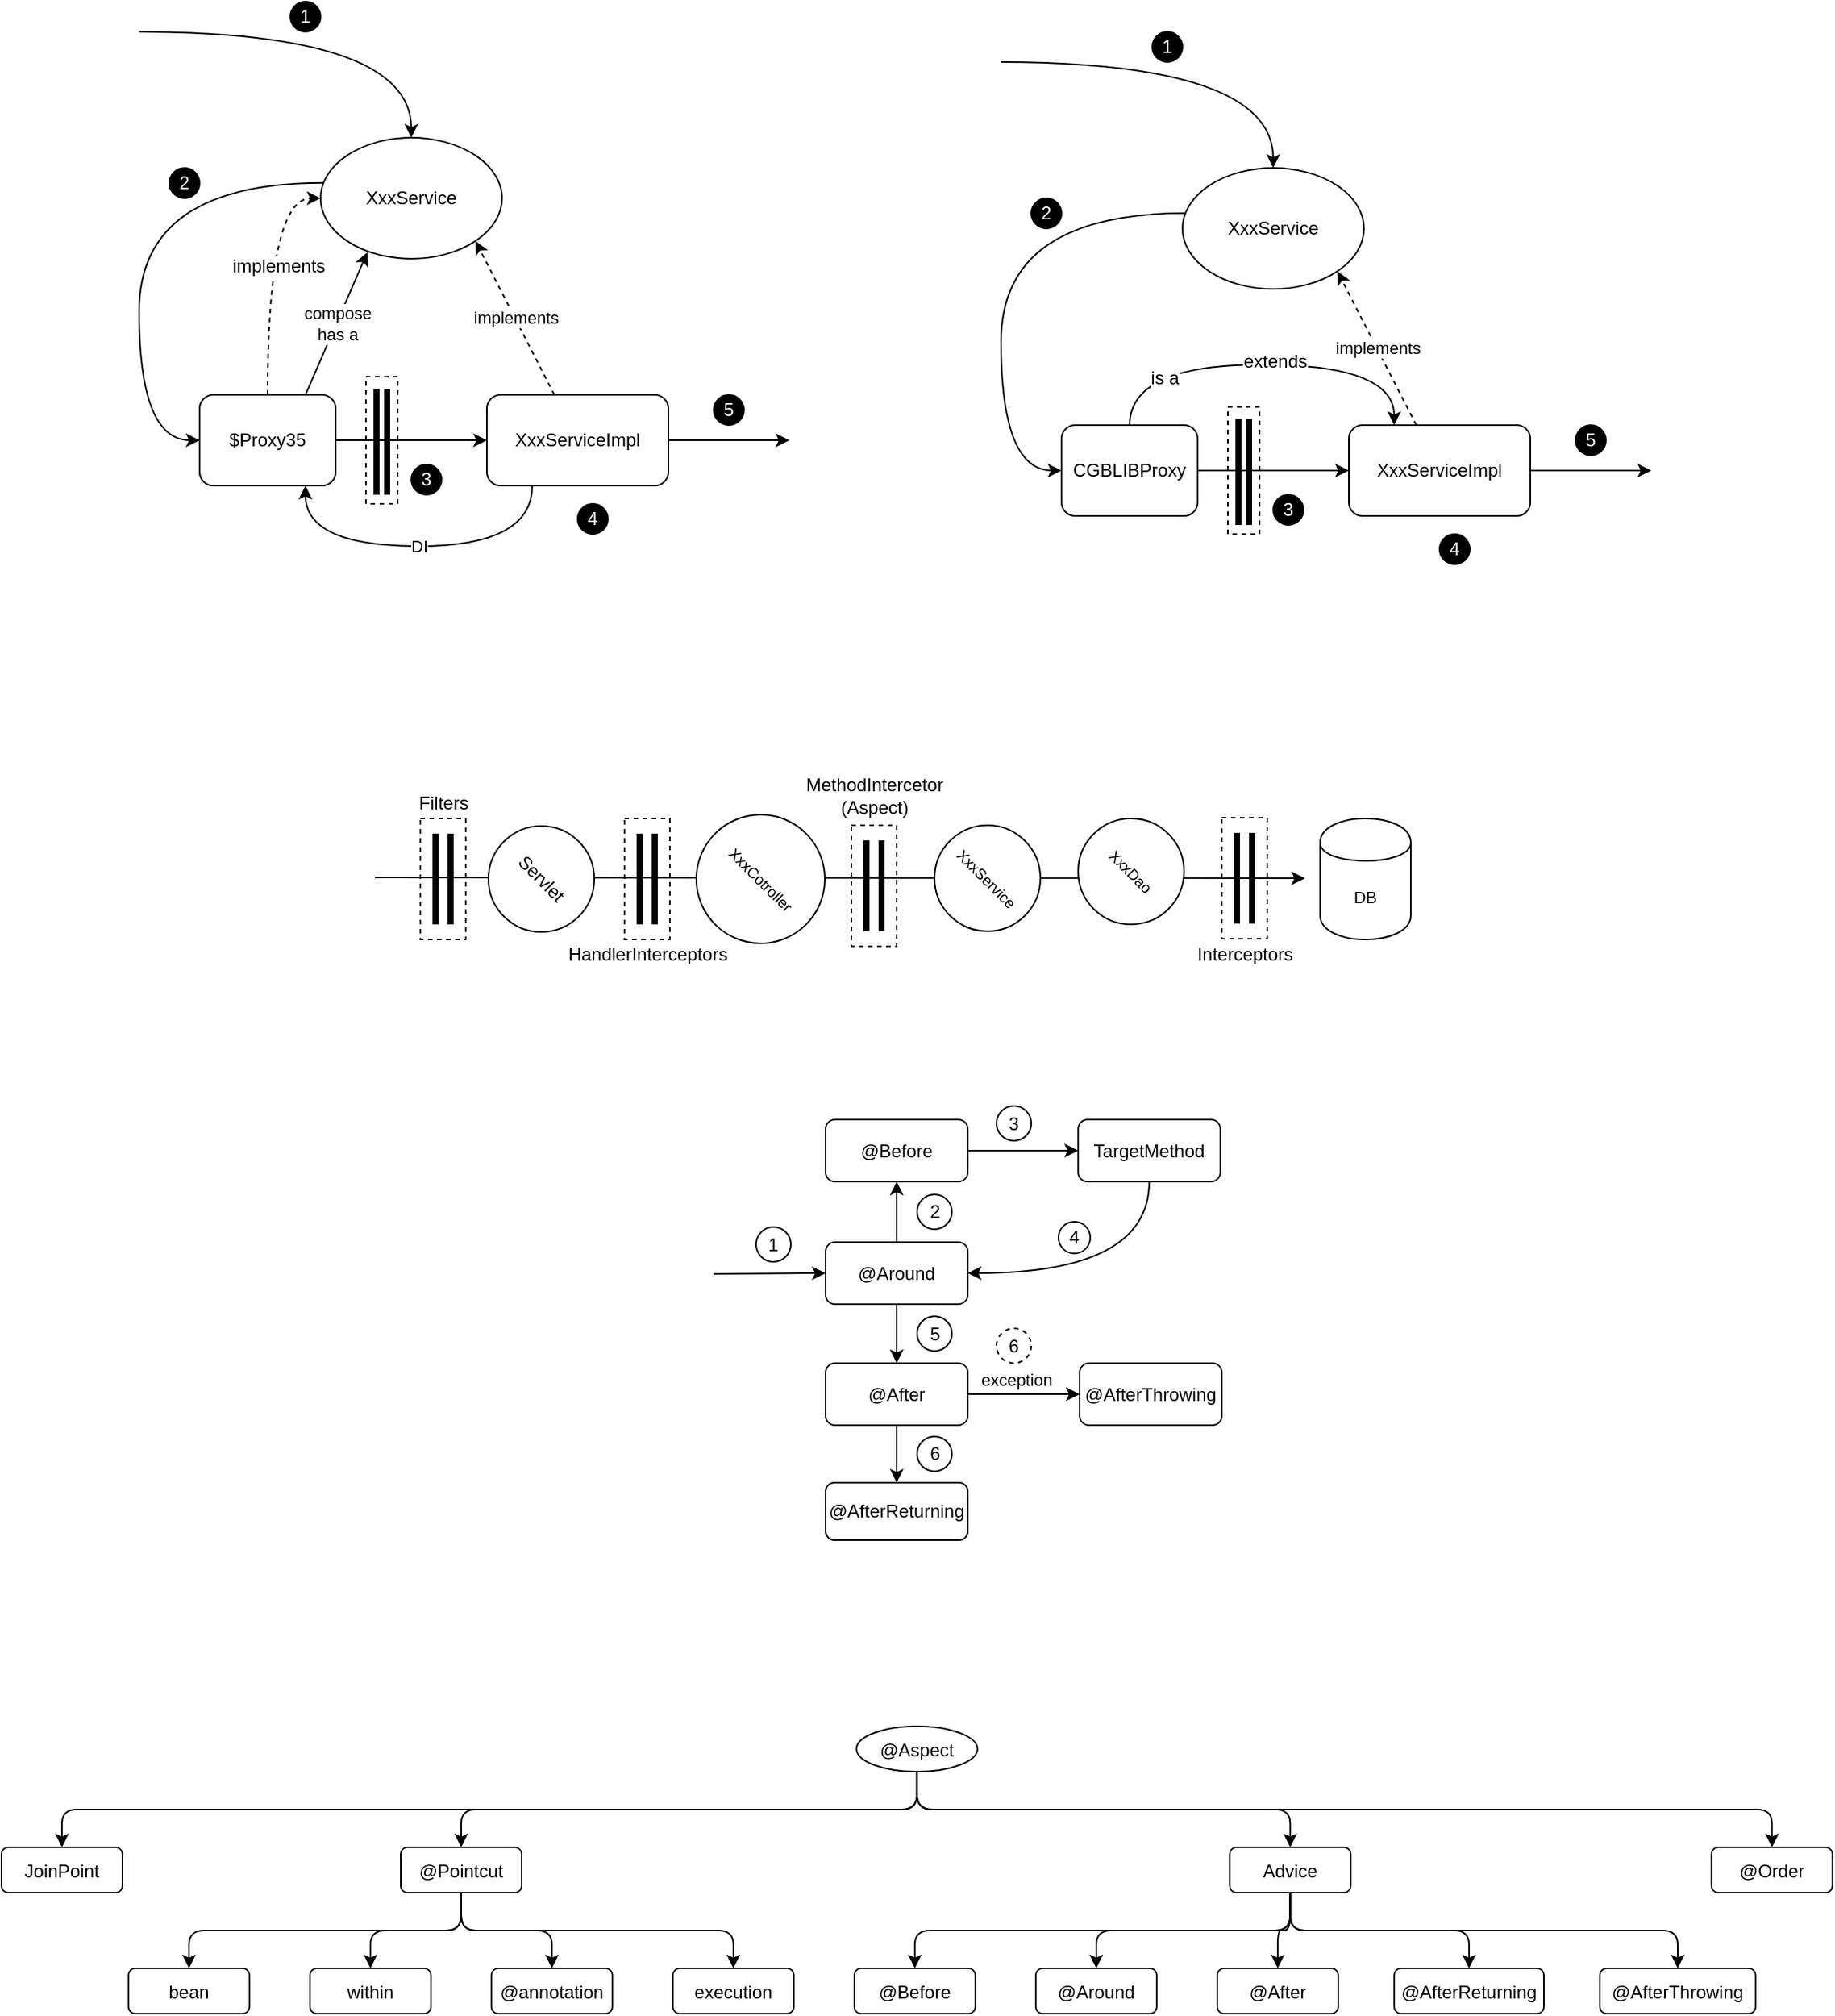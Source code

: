 <mxfile version="12.3.9" type="github" pages="1">
  <diagram id="S2aJ-UnXylgGQd3Q3xxX" name="第 1 页">
    <mxGraphModel dx="580" dy="601" grid="1" gridSize="10" guides="1" tooltips="1" connect="1" arrows="1" fold="1" page="1" pageScale="1" pageWidth="1200" pageHeight="1920" math="0" shadow="0">
      <root>
        <mxCell id="0"/>
        <mxCell id="1" parent="0"/>
        <mxCell id="p-tltdkEszSo-0zm12PA-62" value="" style="rounded=0;whiteSpace=wrap;html=1;fillColor=#FFFFFF;fontColor=#FFFFFF;dashed=1;" parent="1" vertex="1">
          <mxGeometry x="286" y="720" width="30" height="80" as="geometry"/>
        </mxCell>
        <mxCell id="p-tltdkEszSo-0zm12PA-70" value="" style="rounded=0;whiteSpace=wrap;html=1;fillColor=#FFFFFF;fontColor=#FFFFFF;dashed=1;" parent="1" vertex="1">
          <mxGeometry x="421" y="720" width="30" height="80" as="geometry"/>
        </mxCell>
        <mxCell id="p-tltdkEszSo-0zm12PA-76" value="" style="rounded=0;whiteSpace=wrap;html=1;fillColor=#FFFFFF;fontColor=#FFFFFF;dashed=1;" parent="1" vertex="1">
          <mxGeometry x="571" y="724.5" width="30" height="80" as="geometry"/>
        </mxCell>
        <mxCell id="p-tltdkEszSo-0zm12PA-84" value="" style="rounded=0;whiteSpace=wrap;html=1;fillColor=#FFFFFF;fontColor=#FFFFFF;dashed=1;" parent="1" vertex="1">
          <mxGeometry x="816" y="719.5" width="30" height="80" as="geometry"/>
        </mxCell>
        <mxCell id="p-tltdkEszSo-0zm12PA-12" value="" style="rounded=0;whiteSpace=wrap;html=1;dashed=1;" parent="1" vertex="1">
          <mxGeometry x="250" y="428" width="21" height="84" as="geometry"/>
        </mxCell>
        <mxCell id="p-tltdkEszSo-0zm12PA-13" value="" style="endArrow=none;html=1;strokeWidth=4;" parent="1" edge="1">
          <mxGeometry width="50" height="50" relative="1" as="geometry">
            <mxPoint x="257" y="506" as="sourcePoint"/>
            <mxPoint x="257" y="436" as="targetPoint"/>
          </mxGeometry>
        </mxCell>
        <mxCell id="p-tltdkEszSo-0zm12PA-14" value="" style="endArrow=none;html=1;strokeWidth=4;" parent="1" edge="1">
          <mxGeometry width="50" height="50" relative="1" as="geometry">
            <mxPoint x="264" y="506" as="sourcePoint"/>
            <mxPoint x="264" y="436" as="targetPoint"/>
          </mxGeometry>
        </mxCell>
        <mxCell id="p-tltdkEszSo-0zm12PA-7" value="implements" style="rounded=0;orthogonalLoop=1;jettySize=auto;html=1;entryX=1;entryY=1;entryDx=0;entryDy=0;dashed=1;" parent="1" source="p-tltdkEszSo-0zm12PA-1" target="p-tltdkEszSo-0zm12PA-6" edge="1">
          <mxGeometry relative="1" as="geometry"/>
        </mxCell>
        <mxCell id="p-tltdkEszSo-0zm12PA-34" value="" style="edgeStyle=orthogonalEdgeStyle;curved=1;rounded=0;orthogonalLoop=1;jettySize=auto;html=1;startArrow=none;startFill=0;endArrow=classic;endFill=1;strokeWidth=1;fontColor=#FFFFFF;" parent="1" source="p-tltdkEszSo-0zm12PA-1" edge="1">
          <mxGeometry relative="1" as="geometry">
            <mxPoint x="530" y="470" as="targetPoint"/>
          </mxGeometry>
        </mxCell>
        <mxCell id="p-tltdkEszSo-0zm12PA-1" value="XxxServiceImpl" style="rounded=1;whiteSpace=wrap;html=1;" parent="1" vertex="1">
          <mxGeometry x="330" y="440" width="120" height="60" as="geometry"/>
        </mxCell>
        <mxCell id="p-tltdkEszSo-0zm12PA-24" style="edgeStyle=orthogonalEdgeStyle;curved=1;rounded=0;orthogonalLoop=1;jettySize=auto;html=1;entryX=0;entryY=0.5;entryDx=0;entryDy=0;startArrow=none;startFill=0;endArrow=classic;endFill=1;strokeWidth=1;exitX=0.014;exitY=0.374;exitDx=0;exitDy=0;exitPerimeter=0;" parent="1" source="p-tltdkEszSo-0zm12PA-6" target="p-tltdkEszSo-0zm12PA-8" edge="1">
          <mxGeometry relative="1" as="geometry">
            <Array as="points">
              <mxPoint x="100" y="300"/>
              <mxPoint x="100" y="470"/>
            </Array>
          </mxGeometry>
        </mxCell>
        <mxCell id="p-tltdkEszSo-0zm12PA-6" value="XxxService" style="ellipse;whiteSpace=wrap;html=1;" parent="1" vertex="1">
          <mxGeometry x="220" y="270" width="120" height="80" as="geometry"/>
        </mxCell>
        <mxCell id="p-tltdkEszSo-0zm12PA-9" value="" style="edgeStyle=none;rounded=0;orthogonalLoop=1;jettySize=auto;html=1;entryX=0;entryY=0.5;entryDx=0;entryDy=0;" parent="1" source="p-tltdkEszSo-0zm12PA-8" target="p-tltdkEszSo-0zm12PA-1" edge="1">
          <mxGeometry x="0.4" relative="1" as="geometry">
            <mxPoint as="offset"/>
          </mxGeometry>
        </mxCell>
        <mxCell id="p-tltdkEszSo-0zm12PA-22" style="edgeStyle=orthogonalEdgeStyle;curved=1;rounded=0;orthogonalLoop=1;jettySize=auto;html=1;entryX=0;entryY=0.5;entryDx=0;entryDy=0;startArrow=none;startFill=0;endArrow=classic;endFill=1;strokeWidth=1;dashed=1;" parent="1" source="p-tltdkEszSo-0zm12PA-8" target="p-tltdkEszSo-0zm12PA-6" edge="1">
          <mxGeometry relative="1" as="geometry"/>
        </mxCell>
        <mxCell id="p-tltdkEszSo-0zm12PA-23" value="implements" style="text;html=1;align=center;verticalAlign=middle;resizable=0;points=[];;labelBackgroundColor=#ffffff;" parent="p-tltdkEszSo-0zm12PA-22" vertex="1" connectable="0">
          <mxGeometry x="0.03" y="-7" relative="1" as="geometry">
            <mxPoint as="offset"/>
          </mxGeometry>
        </mxCell>
        <mxCell id="p-tltdkEszSo-0zm12PA-8" value="$Proxy35" style="rounded=1;whiteSpace=wrap;html=1;" parent="1" vertex="1">
          <mxGeometry x="140" y="440" width="90" height="60" as="geometry"/>
        </mxCell>
        <mxCell id="p-tltdkEszSo-0zm12PA-19" value="DI" style="endArrow=none;html=1;strokeWidth=1;entryX=0.25;entryY=1;entryDx=0;entryDy=0;edgeStyle=orthogonalEdgeStyle;curved=1;startArrow=classic;startFill=1;endFill=0;" parent="1" source="p-tltdkEszSo-0zm12PA-8" target="p-tltdkEszSo-0zm12PA-1" edge="1">
          <mxGeometry width="50" height="50" relative="1" as="geometry">
            <mxPoint x="210" y="500" as="sourcePoint"/>
            <mxPoint x="260" y="390" as="targetPoint"/>
            <Array as="points">
              <mxPoint x="210" y="540"/>
              <mxPoint x="360" y="540"/>
            </Array>
          </mxGeometry>
        </mxCell>
        <mxCell id="p-tltdkEszSo-0zm12PA-21" value="compose&lt;br&gt;has a" style="endArrow=classic;html=1;strokeWidth=1;entryX=0.258;entryY=0.947;entryDx=0;entryDy=0;entryPerimeter=0;" parent="1" target="p-tltdkEszSo-0zm12PA-6" edge="1">
          <mxGeometry width="50" height="50" relative="1" as="geometry">
            <mxPoint x="210" y="440" as="sourcePoint"/>
            <mxPoint x="260" y="390" as="targetPoint"/>
          </mxGeometry>
        </mxCell>
        <mxCell id="p-tltdkEszSo-0zm12PA-25" value="" style="endArrow=classic;html=1;strokeWidth=1;entryX=0.5;entryY=0;entryDx=0;entryDy=0;edgeStyle=orthogonalEdgeStyle;curved=1;" parent="1" target="p-tltdkEszSo-0zm12PA-6" edge="1">
          <mxGeometry width="50" height="50" relative="1" as="geometry">
            <mxPoint x="100" y="200" as="sourcePoint"/>
            <mxPoint x="120" y="230" as="targetPoint"/>
          </mxGeometry>
        </mxCell>
        <mxCell id="p-tltdkEszSo-0zm12PA-26" value="1" style="ellipse;whiteSpace=wrap;html=1;aspect=fixed;fillColor=#000000;fontColor=#FFFFFF;" parent="1" vertex="1">
          <mxGeometry x="200" y="180" width="20" height="20" as="geometry"/>
        </mxCell>
        <mxCell id="p-tltdkEszSo-0zm12PA-28" value="2" style="ellipse;whiteSpace=wrap;html=1;aspect=fixed;fillColor=#000000;fontColor=#FFFFFF;" parent="1" vertex="1">
          <mxGeometry x="120" y="290" width="20" height="20" as="geometry"/>
        </mxCell>
        <mxCell id="p-tltdkEszSo-0zm12PA-29" value="3" style="ellipse;whiteSpace=wrap;html=1;aspect=fixed;fillColor=#000000;fontColor=#FFFFFF;" parent="1" vertex="1">
          <mxGeometry x="280" y="486" width="20" height="20" as="geometry"/>
        </mxCell>
        <mxCell id="p-tltdkEszSo-0zm12PA-30" value="4" style="ellipse;whiteSpace=wrap;html=1;aspect=fixed;fillColor=#000000;fontColor=#FFFFFF;" parent="1" vertex="1">
          <mxGeometry x="390" y="512" width="20" height="20" as="geometry"/>
        </mxCell>
        <mxCell id="p-tltdkEszSo-0zm12PA-35" value="5" style="ellipse;whiteSpace=wrap;html=1;aspect=fixed;fillColor=#000000;fontColor=#FFFFFF;" parent="1" vertex="1">
          <mxGeometry x="480" y="440" width="20" height="20" as="geometry"/>
        </mxCell>
        <mxCell id="p-tltdkEszSo-0zm12PA-37" value="" style="rounded=0;whiteSpace=wrap;html=1;dashed=1;" parent="1" vertex="1">
          <mxGeometry x="820" y="448" width="21" height="84" as="geometry"/>
        </mxCell>
        <mxCell id="p-tltdkEszSo-0zm12PA-38" value="" style="endArrow=none;html=1;strokeWidth=4;" parent="1" edge="1">
          <mxGeometry width="50" height="50" relative="1" as="geometry">
            <mxPoint x="827" y="526" as="sourcePoint"/>
            <mxPoint x="827" y="456" as="targetPoint"/>
          </mxGeometry>
        </mxCell>
        <mxCell id="p-tltdkEszSo-0zm12PA-39" value="" style="endArrow=none;html=1;strokeWidth=4;" parent="1" edge="1">
          <mxGeometry width="50" height="50" relative="1" as="geometry">
            <mxPoint x="834" y="526" as="sourcePoint"/>
            <mxPoint x="834" y="456" as="targetPoint"/>
          </mxGeometry>
        </mxCell>
        <mxCell id="p-tltdkEszSo-0zm12PA-40" value="implements" style="rounded=0;orthogonalLoop=1;jettySize=auto;html=1;entryX=1;entryY=1;entryDx=0;entryDy=0;dashed=1;" parent="1" source="p-tltdkEszSo-0zm12PA-42" target="p-tltdkEszSo-0zm12PA-44" edge="1">
          <mxGeometry relative="1" as="geometry"/>
        </mxCell>
        <mxCell id="p-tltdkEszSo-0zm12PA-41" value="" style="edgeStyle=orthogonalEdgeStyle;curved=1;rounded=0;orthogonalLoop=1;jettySize=auto;html=1;startArrow=none;startFill=0;endArrow=classic;endFill=1;strokeWidth=1;fontColor=#FFFFFF;" parent="1" source="p-tltdkEszSo-0zm12PA-42" edge="1">
          <mxGeometry relative="1" as="geometry">
            <mxPoint x="1100" y="490" as="targetPoint"/>
          </mxGeometry>
        </mxCell>
        <mxCell id="p-tltdkEszSo-0zm12PA-42" value="XxxServiceImpl" style="rounded=1;whiteSpace=wrap;html=1;" parent="1" vertex="1">
          <mxGeometry x="900" y="460" width="120" height="60" as="geometry"/>
        </mxCell>
        <mxCell id="p-tltdkEszSo-0zm12PA-43" style="edgeStyle=orthogonalEdgeStyle;curved=1;rounded=0;orthogonalLoop=1;jettySize=auto;html=1;entryX=0;entryY=0.5;entryDx=0;entryDy=0;startArrow=none;startFill=0;endArrow=classic;endFill=1;strokeWidth=1;exitX=0.014;exitY=0.374;exitDx=0;exitDy=0;exitPerimeter=0;" parent="1" source="p-tltdkEszSo-0zm12PA-44" target="p-tltdkEszSo-0zm12PA-48" edge="1">
          <mxGeometry relative="1" as="geometry">
            <Array as="points">
              <mxPoint x="670" y="320"/>
              <mxPoint x="670" y="490"/>
            </Array>
          </mxGeometry>
        </mxCell>
        <mxCell id="p-tltdkEszSo-0zm12PA-44" value="XxxService" style="ellipse;whiteSpace=wrap;html=1;" parent="1" vertex="1">
          <mxGeometry x="790" y="290" width="120" height="80" as="geometry"/>
        </mxCell>
        <mxCell id="p-tltdkEszSo-0zm12PA-45" value="" style="edgeStyle=none;rounded=0;orthogonalLoop=1;jettySize=auto;html=1;entryX=0;entryY=0.5;entryDx=0;entryDy=0;" parent="1" source="p-tltdkEszSo-0zm12PA-48" target="p-tltdkEszSo-0zm12PA-42" edge="1">
          <mxGeometry x="0.4" relative="1" as="geometry">
            <mxPoint as="offset"/>
          </mxGeometry>
        </mxCell>
        <mxCell id="p-tltdkEszSo-0zm12PA-46" style="edgeStyle=orthogonalEdgeStyle;curved=1;rounded=0;orthogonalLoop=1;jettySize=auto;html=1;entryX=0.25;entryY=0;entryDx=0;entryDy=0;startArrow=none;startFill=0;endArrow=classic;endFill=1;strokeWidth=1;exitX=0.5;exitY=0;exitDx=0;exitDy=0;" parent="1" source="p-tltdkEszSo-0zm12PA-48" target="p-tltdkEszSo-0zm12PA-42" edge="1">
          <mxGeometry relative="1" as="geometry">
            <Array as="points">
              <mxPoint x="755" y="420"/>
              <mxPoint x="930" y="420"/>
            </Array>
          </mxGeometry>
        </mxCell>
        <mxCell id="p-tltdkEszSo-0zm12PA-47" value="extends" style="text;html=1;align=center;verticalAlign=middle;resizable=0;points=[];;labelBackgroundColor=#ffffff;" parent="p-tltdkEszSo-0zm12PA-46" vertex="1" connectable="0">
          <mxGeometry x="0.03" y="-7" relative="1" as="geometry">
            <mxPoint x="4.5" y="-9" as="offset"/>
          </mxGeometry>
        </mxCell>
        <mxCell id="p-tltdkEszSo-0zm12PA-57" value="&lt;font color=&quot;#000000&quot;&gt;is a&lt;/font&gt;" style="text;html=1;align=center;verticalAlign=middle;resizable=0;points=[];;labelBackgroundColor=#ffffff;fontColor=#FFFFFF;" parent="p-tltdkEszSo-0zm12PA-46" vertex="1" connectable="0">
          <mxGeometry x="-0.751" y="-23" relative="1" as="geometry">
            <mxPoint as="offset"/>
          </mxGeometry>
        </mxCell>
        <mxCell id="p-tltdkEszSo-0zm12PA-48" value="CGBLIBProxy" style="rounded=1;whiteSpace=wrap;html=1;" parent="1" vertex="1">
          <mxGeometry x="710" y="460" width="90" height="60" as="geometry"/>
        </mxCell>
        <mxCell id="p-tltdkEszSo-0zm12PA-51" value="" style="endArrow=classic;html=1;strokeWidth=1;entryX=0.5;entryY=0;entryDx=0;entryDy=0;edgeStyle=orthogonalEdgeStyle;curved=1;" parent="1" target="p-tltdkEszSo-0zm12PA-44" edge="1">
          <mxGeometry width="50" height="50" relative="1" as="geometry">
            <mxPoint x="670" y="220" as="sourcePoint"/>
            <mxPoint x="690" y="250" as="targetPoint"/>
          </mxGeometry>
        </mxCell>
        <mxCell id="p-tltdkEszSo-0zm12PA-52" value="1" style="ellipse;whiteSpace=wrap;html=1;aspect=fixed;fillColor=#000000;fontColor=#FFFFFF;" parent="1" vertex="1">
          <mxGeometry x="770" y="200" width="20" height="20" as="geometry"/>
        </mxCell>
        <mxCell id="p-tltdkEszSo-0zm12PA-53" value="2" style="ellipse;whiteSpace=wrap;html=1;aspect=fixed;fillColor=#000000;fontColor=#FFFFFF;" parent="1" vertex="1">
          <mxGeometry x="690" y="310" width="20" height="20" as="geometry"/>
        </mxCell>
        <mxCell id="p-tltdkEszSo-0zm12PA-54" value="3" style="ellipse;whiteSpace=wrap;html=1;aspect=fixed;fillColor=#000000;fontColor=#FFFFFF;" parent="1" vertex="1">
          <mxGeometry x="850" y="506" width="20" height="20" as="geometry"/>
        </mxCell>
        <mxCell id="p-tltdkEszSo-0zm12PA-55" value="4" style="ellipse;whiteSpace=wrap;html=1;aspect=fixed;fillColor=#000000;fontColor=#FFFFFF;" parent="1" vertex="1">
          <mxGeometry x="960" y="532" width="20" height="20" as="geometry"/>
        </mxCell>
        <mxCell id="p-tltdkEszSo-0zm12PA-56" value="5" style="ellipse;whiteSpace=wrap;html=1;aspect=fixed;fillColor=#000000;fontColor=#FFFFFF;" parent="1" vertex="1">
          <mxGeometry x="1050" y="460" width="20" height="20" as="geometry"/>
        </mxCell>
        <mxCell id="p-tltdkEszSo-0zm12PA-59" value="" style="endArrow=classic;html=1;strokeWidth=1;fontColor=#FFFFFF;" parent="1" edge="1">
          <mxGeometry width="50" height="50" relative="1" as="geometry">
            <mxPoint x="256" y="759" as="sourcePoint"/>
            <mxPoint x="871" y="759.5" as="targetPoint"/>
          </mxGeometry>
        </mxCell>
        <mxCell id="p-tltdkEszSo-0zm12PA-63" value="Text" style="text;html=1;align=center;verticalAlign=middle;resizable=0;points=[];;autosize=1;fontColor=#FFFFFF;" parent="1" vertex="1">
          <mxGeometry x="543" y="1013" width="40" height="20" as="geometry"/>
        </mxCell>
        <mxCell id="p-tltdkEszSo-0zm12PA-65" value="" style="endArrow=none;html=1;strokeWidth=4;fontColor=#FFFFFF;" parent="1" edge="1">
          <mxGeometry width="50" height="50" relative="1" as="geometry">
            <mxPoint x="296" y="790" as="sourcePoint"/>
            <mxPoint x="296" y="730" as="targetPoint"/>
          </mxGeometry>
        </mxCell>
        <mxCell id="p-tltdkEszSo-0zm12PA-66" value="" style="endArrow=none;html=1;strokeWidth=4;fontColor=#FFFFFF;" parent="1" edge="1">
          <mxGeometry width="50" height="50" relative="1" as="geometry">
            <mxPoint x="306" y="790" as="sourcePoint"/>
            <mxPoint x="306" y="730" as="targetPoint"/>
          </mxGeometry>
        </mxCell>
        <mxCell id="p-tltdkEszSo-0zm12PA-68" value="Filters" style="text;html=1;align=center;verticalAlign=middle;resizable=0;points=[];;autosize=1;fontColor=#000000;" parent="1" vertex="1">
          <mxGeometry x="276" y="700" width="50" height="20" as="geometry"/>
        </mxCell>
        <mxCell id="p-tltdkEszSo-0zm12PA-69" value="Servlet" style="ellipse;whiteSpace=wrap;html=1;aspect=fixed;fillColor=#FFFFFF;fontColor=#000000;rotation=45;" parent="1" vertex="1">
          <mxGeometry x="331" y="725" width="70" height="70" as="geometry"/>
        </mxCell>
        <mxCell id="p-tltdkEszSo-0zm12PA-71" value="" style="endArrow=none;html=1;strokeWidth=4;fontColor=#FFFFFF;" parent="1" edge="1">
          <mxGeometry width="50" height="50" relative="1" as="geometry">
            <mxPoint x="431" y="790" as="sourcePoint"/>
            <mxPoint x="431" y="730" as="targetPoint"/>
          </mxGeometry>
        </mxCell>
        <mxCell id="p-tltdkEszSo-0zm12PA-72" value="" style="endArrow=none;html=1;strokeWidth=4;fontColor=#FFFFFF;" parent="1" edge="1">
          <mxGeometry width="50" height="50" relative="1" as="geometry">
            <mxPoint x="441" y="790" as="sourcePoint"/>
            <mxPoint x="441" y="730" as="targetPoint"/>
          </mxGeometry>
        </mxCell>
        <mxCell id="p-tltdkEszSo-0zm12PA-74" value="HandlerInterceptors" style="text;html=1;align=center;verticalAlign=middle;resizable=0;points=[];;autosize=1;fontColor=#000000;" parent="1" vertex="1">
          <mxGeometry x="376" y="800" width="120" height="20" as="geometry"/>
        </mxCell>
        <mxCell id="p-tltdkEszSo-0zm12PA-75" value="&lt;font style=&quot;font-size: 10px&quot;&gt;XxxCotroller&lt;/font&gt;" style="ellipse;whiteSpace=wrap;html=1;aspect=fixed;fillColor=#FFFFFF;fontColor=#000000;rotation=45;fontSize=11;" parent="1" vertex="1">
          <mxGeometry x="468.5" y="717.5" width="85" height="85" as="geometry"/>
        </mxCell>
        <mxCell id="p-tltdkEszSo-0zm12PA-77" value="" style="endArrow=none;html=1;strokeWidth=4;fontColor=#FFFFFF;" parent="1" edge="1">
          <mxGeometry width="50" height="50" relative="1" as="geometry">
            <mxPoint x="581" y="794.5" as="sourcePoint"/>
            <mxPoint x="581" y="734.5" as="targetPoint"/>
          </mxGeometry>
        </mxCell>
        <mxCell id="p-tltdkEszSo-0zm12PA-78" value="" style="endArrow=none;html=1;strokeWidth=4;fontColor=#FFFFFF;" parent="1" edge="1">
          <mxGeometry width="50" height="50" relative="1" as="geometry">
            <mxPoint x="591" y="794.5" as="sourcePoint"/>
            <mxPoint x="591" y="734.5" as="targetPoint"/>
          </mxGeometry>
        </mxCell>
        <mxCell id="p-tltdkEszSo-0zm12PA-79" value="MethodIntercetor&lt;br&gt;(Aspect)" style="text;html=1;align=center;verticalAlign=middle;resizable=0;points=[];;autosize=1;fontColor=#000000;" parent="1" vertex="1">
          <mxGeometry x="531" y="690" width="110" height="30" as="geometry"/>
        </mxCell>
        <mxCell id="p-tltdkEszSo-0zm12PA-80" value="&lt;font style=&quot;font-size: 10px&quot;&gt;XxxService&lt;/font&gt;" style="ellipse;whiteSpace=wrap;html=1;aspect=fixed;fillColor=#FFFFFF;fontColor=#000000;rotation=45;fontSize=11;" parent="1" vertex="1">
          <mxGeometry x="626" y="724.5" width="70" height="70" as="geometry"/>
        </mxCell>
        <mxCell id="p-tltdkEszSo-0zm12PA-83" value="&lt;span style=&quot;font-size: 10px&quot;&gt;XxxDao&lt;/span&gt;" style="ellipse;whiteSpace=wrap;html=1;aspect=fixed;fillColor=#FFFFFF;fontColor=#000000;rotation=45;fontSize=11;" parent="1" vertex="1">
          <mxGeometry x="721" y="720" width="70" height="70" as="geometry"/>
        </mxCell>
        <mxCell id="p-tltdkEszSo-0zm12PA-85" value="" style="endArrow=none;html=1;strokeWidth=4;fontColor=#FFFFFF;" parent="1" edge="1">
          <mxGeometry width="50" height="50" relative="1" as="geometry">
            <mxPoint x="826" y="789.5" as="sourcePoint"/>
            <mxPoint x="826" y="729.5" as="targetPoint"/>
          </mxGeometry>
        </mxCell>
        <mxCell id="p-tltdkEszSo-0zm12PA-86" value="" style="endArrow=none;html=1;strokeWidth=4;fontColor=#FFFFFF;" parent="1" edge="1">
          <mxGeometry width="50" height="50" relative="1" as="geometry">
            <mxPoint x="836" y="789.5" as="sourcePoint"/>
            <mxPoint x="836" y="729.5" as="targetPoint"/>
          </mxGeometry>
        </mxCell>
        <mxCell id="p-tltdkEszSo-0zm12PA-87" value="Interceptors" style="text;html=1;align=center;verticalAlign=middle;resizable=0;points=[];;autosize=1;fontColor=#000000;" parent="1" vertex="1">
          <mxGeometry x="791" y="800" width="80" height="20" as="geometry"/>
        </mxCell>
        <mxCell id="p-tltdkEszSo-0zm12PA-88" value="DB" style="shape=cylinder;whiteSpace=wrap;html=1;boundedLbl=1;backgroundOutline=1;fillColor=#FFFFFF;fontSize=11;fontColor=#000000;" parent="1" vertex="1">
          <mxGeometry x="881" y="720" width="60" height="80" as="geometry"/>
        </mxCell>
        <mxCell id="dab8kLw6lKDneQQoEP5K-4" value="" style="edgeStyle=orthogonalEdgeStyle;rounded=0;orthogonalLoop=1;jettySize=auto;html=1;" edge="1" parent="1" source="dab8kLw6lKDneQQoEP5K-2" target="dab8kLw6lKDneQQoEP5K-3">
          <mxGeometry relative="1" as="geometry"/>
        </mxCell>
        <mxCell id="dab8kLw6lKDneQQoEP5K-9" value="" style="edgeStyle=orthogonalEdgeStyle;rounded=0;orthogonalLoop=1;jettySize=auto;html=1;" edge="1" parent="1" source="dab8kLw6lKDneQQoEP5K-2" target="dab8kLw6lKDneQQoEP5K-8">
          <mxGeometry relative="1" as="geometry"/>
        </mxCell>
        <mxCell id="dab8kLw6lKDneQQoEP5K-2" value="@Around" style="rounded=1;whiteSpace=wrap;html=1;" vertex="1" parent="1">
          <mxGeometry x="554" y="1000" width="94" height="41" as="geometry"/>
        </mxCell>
        <mxCell id="dab8kLw6lKDneQQoEP5K-11" value="" style="edgeStyle=orthogonalEdgeStyle;rounded=0;orthogonalLoop=1;jettySize=auto;html=1;" edge="1" parent="1" source="dab8kLw6lKDneQQoEP5K-8" target="dab8kLw6lKDneQQoEP5K-10">
          <mxGeometry relative="1" as="geometry"/>
        </mxCell>
        <mxCell id="dab8kLw6lKDneQQoEP5K-13" value="exception" style="edgeStyle=orthogonalEdgeStyle;rounded=0;orthogonalLoop=1;jettySize=auto;html=1;" edge="1" parent="1" source="dab8kLw6lKDneQQoEP5K-8" target="dab8kLw6lKDneQQoEP5K-12">
          <mxGeometry x="-0.135" y="11" relative="1" as="geometry">
            <mxPoint y="1" as="offset"/>
          </mxGeometry>
        </mxCell>
        <mxCell id="dab8kLw6lKDneQQoEP5K-8" value="@After" style="rounded=1;whiteSpace=wrap;html=1;" vertex="1" parent="1">
          <mxGeometry x="554" y="1080" width="94" height="41" as="geometry"/>
        </mxCell>
        <mxCell id="dab8kLw6lKDneQQoEP5K-12" value="@AfterThrowing" style="rounded=1;whiteSpace=wrap;html=1;" vertex="1" parent="1">
          <mxGeometry x="722" y="1080" width="94" height="41" as="geometry"/>
        </mxCell>
        <mxCell id="dab8kLw6lKDneQQoEP5K-10" value="@AfterReturning" style="rounded=1;whiteSpace=wrap;html=1;" vertex="1" parent="1">
          <mxGeometry x="554" y="1159" width="94" height="38" as="geometry"/>
        </mxCell>
        <mxCell id="dab8kLw6lKDneQQoEP5K-6" value="" style="edgeStyle=orthogonalEdgeStyle;rounded=0;orthogonalLoop=1;jettySize=auto;html=1;" edge="1" parent="1" source="dab8kLw6lKDneQQoEP5K-3" target="dab8kLw6lKDneQQoEP5K-5">
          <mxGeometry relative="1" as="geometry"/>
        </mxCell>
        <mxCell id="dab8kLw6lKDneQQoEP5K-3" value="@Before" style="rounded=1;whiteSpace=wrap;html=1;" vertex="1" parent="1">
          <mxGeometry x="554" y="919" width="94" height="41" as="geometry"/>
        </mxCell>
        <mxCell id="dab8kLw6lKDneQQoEP5K-18" style="edgeStyle=orthogonalEdgeStyle;rounded=0;orthogonalLoop=1;jettySize=auto;html=1;entryX=1;entryY=0.5;entryDx=0;entryDy=0;curved=1;exitX=0.5;exitY=1;exitDx=0;exitDy=0;" edge="1" parent="1" source="dab8kLw6lKDneQQoEP5K-5" target="dab8kLw6lKDneQQoEP5K-2">
          <mxGeometry relative="1" as="geometry"/>
        </mxCell>
        <mxCell id="dab8kLw6lKDneQQoEP5K-5" value="TargetMethod" style="rounded=1;whiteSpace=wrap;html=1;" vertex="1" parent="1">
          <mxGeometry x="721" y="919" width="94" height="41" as="geometry"/>
        </mxCell>
        <mxCell id="dab8kLw6lKDneQQoEP5K-7" value="" style="endArrow=classic;html=1;entryX=0;entryY=0.5;entryDx=0;entryDy=0;" edge="1" parent="1" target="dab8kLw6lKDneQQoEP5K-2">
          <mxGeometry width="50" height="50" relative="1" as="geometry">
            <mxPoint x="480" y="1021" as="sourcePoint"/>
            <mxPoint x="520" y="990" as="targetPoint"/>
          </mxGeometry>
        </mxCell>
        <mxCell id="dab8kLw6lKDneQQoEP5K-14" value="1" style="ellipse;whiteSpace=wrap;html=1;aspect=fixed;" vertex="1" parent="1">
          <mxGeometry x="508" y="990" width="23" height="23" as="geometry"/>
        </mxCell>
        <mxCell id="dab8kLw6lKDneQQoEP5K-15" value="2" style="ellipse;whiteSpace=wrap;html=1;aspect=fixed;" vertex="1" parent="1">
          <mxGeometry x="614.5" y="968.5" width="23" height="23" as="geometry"/>
        </mxCell>
        <mxCell id="dab8kLw6lKDneQQoEP5K-16" value="3" style="ellipse;whiteSpace=wrap;html=1;aspect=fixed;" vertex="1" parent="1">
          <mxGeometry x="667" y="910" width="23" height="23" as="geometry"/>
        </mxCell>
        <mxCell id="dab8kLw6lKDneQQoEP5K-19" value="4" style="ellipse;whiteSpace=wrap;html=1;aspect=fixed;" vertex="1" parent="1">
          <mxGeometry x="708" y="986.5" width="21" height="21" as="geometry"/>
        </mxCell>
        <mxCell id="dab8kLw6lKDneQQoEP5K-20" value="5" style="ellipse;whiteSpace=wrap;html=1;aspect=fixed;" vertex="1" parent="1">
          <mxGeometry x="614.5" y="1049" width="23" height="23" as="geometry"/>
        </mxCell>
        <mxCell id="dab8kLw6lKDneQQoEP5K-21" value="6" style="ellipse;whiteSpace=wrap;html=1;aspect=fixed;" vertex="1" parent="1">
          <mxGeometry x="614.5" y="1128.5" width="23" height="23" as="geometry"/>
        </mxCell>
        <mxCell id="dab8kLw6lKDneQQoEP5K-22" value="6" style="ellipse;whiteSpace=wrap;html=1;aspect=fixed;dashed=1;" vertex="1" parent="1">
          <mxGeometry x="667" y="1057" width="23" height="23" as="geometry"/>
        </mxCell>
        <mxCell id="dab8kLw6lKDneQQoEP5K-23" value="@Aspect" style="ellipse" vertex="1" parent="1">
          <mxGeometry x="574.404" y="1320" width="80" height="30" as="geometry"/>
        </mxCell>
        <mxCell id="dab8kLw6lKDneQQoEP5K-24" value="JoinPoint" style="rounded=1;" vertex="1" parent="1">
          <mxGeometry x="8.986" y="1400" width="80" height="30" as="geometry"/>
        </mxCell>
        <mxCell id="dab8kLw6lKDneQQoEP5K-25" value="" style="edgeStyle=elbowEdgeStyle;elbow=vertical;" edge="1" source="dab8kLw6lKDneQQoEP5K-23" target="dab8kLw6lKDneQQoEP5K-24" parent="1">
          <mxGeometry relative="1" as="geometry"/>
        </mxCell>
        <mxCell id="dab8kLw6lKDneQQoEP5K-26" value="@Pointcut" style="rounded=1;" vertex="1" parent="1">
          <mxGeometry x="272.986" y="1400" width="80" height="30" as="geometry"/>
        </mxCell>
        <mxCell id="dab8kLw6lKDneQQoEP5K-27" value="" style="edgeStyle=elbowEdgeStyle;elbow=vertical;" edge="1" source="dab8kLw6lKDneQQoEP5K-23" target="dab8kLw6lKDneQQoEP5K-26" parent="1">
          <mxGeometry relative="1" as="geometry"/>
        </mxCell>
        <mxCell id="dab8kLw6lKDneQQoEP5K-28" value="Advice" style="rounded=1;" vertex="1" parent="1">
          <mxGeometry x="821.228" y="1400" width="80" height="30" as="geometry"/>
        </mxCell>
        <mxCell id="dab8kLw6lKDneQQoEP5K-29" value="" style="edgeStyle=elbowEdgeStyle;elbow=vertical;" edge="1" source="dab8kLw6lKDneQQoEP5K-23" target="dab8kLw6lKDneQQoEP5K-28" parent="1">
          <mxGeometry relative="1" as="geometry"/>
        </mxCell>
        <mxCell id="dab8kLw6lKDneQQoEP5K-30" value="@Order" style="rounded=1;" vertex="1" parent="1">
          <mxGeometry x="1139.822" y="1400" width="80" height="30" as="geometry"/>
        </mxCell>
        <mxCell id="dab8kLw6lKDneQQoEP5K-31" value="" style="edgeStyle=elbowEdgeStyle;elbow=vertical;" edge="1" source="dab8kLw6lKDneQQoEP5K-23" target="dab8kLw6lKDneQQoEP5K-30" parent="1">
          <mxGeometry relative="1" as="geometry"/>
        </mxCell>
        <mxCell id="dab8kLw6lKDneQQoEP5K-32" value="@Before" style="rounded=1;" vertex="1" parent="1">
          <mxGeometry x="572.986" y="1480" width="80" height="30" as="geometry"/>
        </mxCell>
        <mxCell id="dab8kLw6lKDneQQoEP5K-33" value="" style="edgeStyle=elbowEdgeStyle;elbow=vertical;" edge="1" source="dab8kLw6lKDneQQoEP5K-28" target="dab8kLw6lKDneQQoEP5K-32" parent="1">
          <mxGeometry relative="1" as="geometry"/>
        </mxCell>
        <mxCell id="dab8kLw6lKDneQQoEP5K-34" value="@Around" style="rounded=1;" vertex="1" parent="1">
          <mxGeometry x="692.986" y="1480" width="80" height="30" as="geometry"/>
        </mxCell>
        <mxCell id="dab8kLw6lKDneQQoEP5K-35" value="" style="edgeStyle=elbowEdgeStyle;elbow=vertical;" edge="1" source="dab8kLw6lKDneQQoEP5K-28" target="dab8kLw6lKDneQQoEP5K-34" parent="1">
          <mxGeometry relative="1" as="geometry"/>
        </mxCell>
        <mxCell id="dab8kLw6lKDneQQoEP5K-36" value="@After" style="rounded=1;" vertex="1" parent="1">
          <mxGeometry x="812.986" y="1480" width="80" height="30" as="geometry"/>
        </mxCell>
        <mxCell id="dab8kLw6lKDneQQoEP5K-37" value="" style="edgeStyle=elbowEdgeStyle;elbow=vertical;" edge="1" source="dab8kLw6lKDneQQoEP5K-28" target="dab8kLw6lKDneQQoEP5K-36" parent="1">
          <mxGeometry relative="1" as="geometry"/>
        </mxCell>
        <mxCell id="dab8kLw6lKDneQQoEP5K-38" value="@AfterReturning" style="rounded=1;" vertex="1" parent="1">
          <mxGeometry x="930" y="1480" width="99" height="30" as="geometry"/>
        </mxCell>
        <mxCell id="dab8kLw6lKDneQQoEP5K-39" value="" style="edgeStyle=elbowEdgeStyle;elbow=vertical;" edge="1" source="dab8kLw6lKDneQQoEP5K-28" target="dab8kLw6lKDneQQoEP5K-38" parent="1">
          <mxGeometry relative="1" as="geometry"/>
        </mxCell>
        <mxCell id="dab8kLw6lKDneQQoEP5K-40" value="@AfterThrowing" style="rounded=1;" vertex="1" parent="1">
          <mxGeometry x="1066" y="1480" width="103" height="30" as="geometry"/>
        </mxCell>
        <mxCell id="dab8kLw6lKDneQQoEP5K-41" value="" style="edgeStyle=elbowEdgeStyle;elbow=vertical;" edge="1" source="dab8kLw6lKDneQQoEP5K-28" target="dab8kLw6lKDneQQoEP5K-40" parent="1">
          <mxGeometry relative="1" as="geometry"/>
        </mxCell>
        <mxCell id="dab8kLw6lKDneQQoEP5K-42" value="bean" style="rounded=1;" vertex="1" parent="1">
          <mxGeometry x="92.986" y="1480" width="80" height="30" as="geometry"/>
        </mxCell>
        <mxCell id="dab8kLw6lKDneQQoEP5K-43" value="" style="edgeStyle=elbowEdgeStyle;elbow=vertical;" edge="1" source="dab8kLw6lKDneQQoEP5K-26" target="dab8kLw6lKDneQQoEP5K-42" parent="1">
          <mxGeometry relative="1" as="geometry"/>
        </mxCell>
        <mxCell id="dab8kLw6lKDneQQoEP5K-44" value="within" style="rounded=1;" vertex="1" parent="1">
          <mxGeometry x="212.986" y="1480" width="80" height="30" as="geometry"/>
        </mxCell>
        <mxCell id="dab8kLw6lKDneQQoEP5K-45" value="" style="edgeStyle=elbowEdgeStyle;elbow=vertical;" edge="1" source="dab8kLw6lKDneQQoEP5K-26" target="dab8kLw6lKDneQQoEP5K-44" parent="1">
          <mxGeometry relative="1" as="geometry"/>
        </mxCell>
        <mxCell id="dab8kLw6lKDneQQoEP5K-46" value="@annotation" style="rounded=1;" vertex="1" parent="1">
          <mxGeometry x="332.986" y="1480" width="80" height="30" as="geometry"/>
        </mxCell>
        <mxCell id="dab8kLw6lKDneQQoEP5K-47" value="" style="edgeStyle=elbowEdgeStyle;elbow=vertical;" edge="1" source="dab8kLw6lKDneQQoEP5K-26" target="dab8kLw6lKDneQQoEP5K-46" parent="1">
          <mxGeometry relative="1" as="geometry"/>
        </mxCell>
        <mxCell id="dab8kLw6lKDneQQoEP5K-48" value="execution" style="rounded=1;" vertex="1" parent="1">
          <mxGeometry x="452.986" y="1480" width="80" height="30" as="geometry"/>
        </mxCell>
        <mxCell id="dab8kLw6lKDneQQoEP5K-49" value="" style="edgeStyle=elbowEdgeStyle;elbow=vertical;" edge="1" source="dab8kLw6lKDneQQoEP5K-26" target="dab8kLw6lKDneQQoEP5K-48" parent="1">
          <mxGeometry relative="1" as="geometry"/>
        </mxCell>
      </root>
    </mxGraphModel>
  </diagram>
</mxfile>
